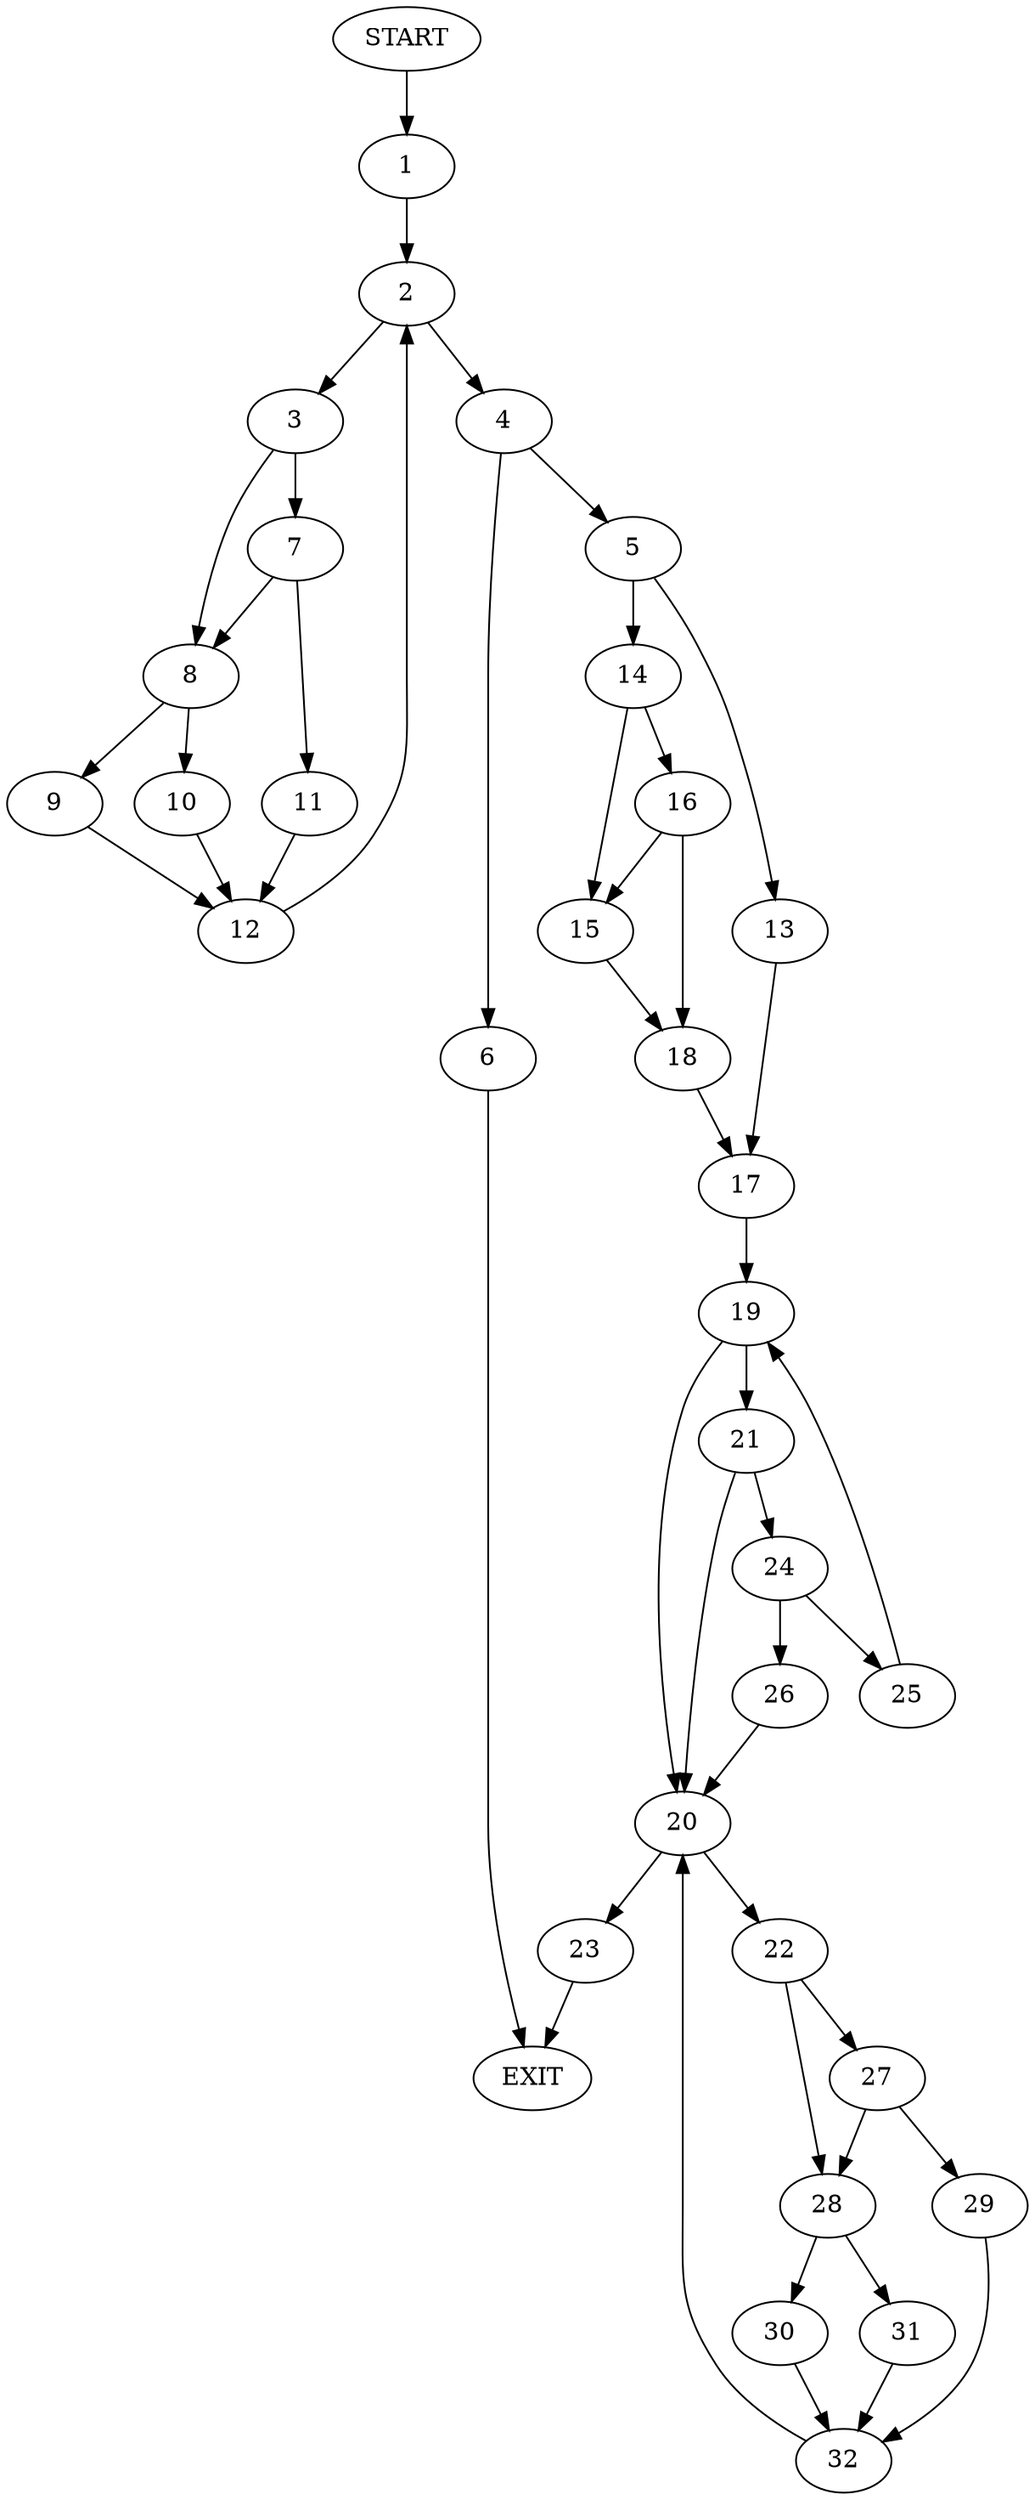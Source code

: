 digraph {
0 [label="START"]
33 [label="EXIT"]
0 -> 1
1 -> 2
2 -> 3
2 -> 4
4 -> 5
4 -> 6
3 -> 7
3 -> 8
8 -> 9
8 -> 10
7 -> 11
7 -> 8
11 -> 12
12 -> 2
9 -> 12
10 -> 12
5 -> 13
5 -> 14
6 -> 33
14 -> 15
14 -> 16
13 -> 17
15 -> 18
16 -> 15
16 -> 18
18 -> 17
17 -> 19
19 -> 20
19 -> 21
20 -> 22
20 -> 23
21 -> 20
21 -> 24
24 -> 25
24 -> 26
25 -> 19
26 -> 20
23 -> 33
22 -> 27
22 -> 28
27 -> 29
27 -> 28
28 -> 30
28 -> 31
29 -> 32
32 -> 20
31 -> 32
30 -> 32
}
